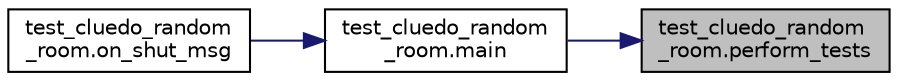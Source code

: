digraph "test_cluedo_random_room.perform_tests"
{
 // LATEX_PDF_SIZE
  edge [fontname="Helvetica",fontsize="10",labelfontname="Helvetica",labelfontsize="10"];
  node [fontname="Helvetica",fontsize="10",shape=record];
  rankdir="RL";
  Node1 [label="test_cluedo_random\l_room.perform_tests",height=0.2,width=0.4,color="black", fillcolor="grey75", style="filled", fontcolor="black",tooltip=" "];
  Node1 -> Node2 [dir="back",color="midnightblue",fontsize="10",style="solid",fontname="Helvetica"];
  Node2 [label="test_cluedo_random\l_room.main",height=0.2,width=0.4,color="black", fillcolor="white", style="filled",URL="$a00165_a9c78728b9de247dbbc6c57f200bcbd71.html#a9c78728b9de247dbbc6c57f200bcbd71",tooltip=" "];
  Node2 -> Node3 [dir="back",color="midnightblue",fontsize="10",style="solid",fontname="Helvetica"];
  Node3 [label="test_cluedo_random\l_room.on_shut_msg",height=0.2,width=0.4,color="black", fillcolor="white", style="filled",URL="$a00165_a23808ddd3552f7bdd15a39262d9735f7.html#a23808ddd3552f7bdd15a39262d9735f7",tooltip=" "];
}
